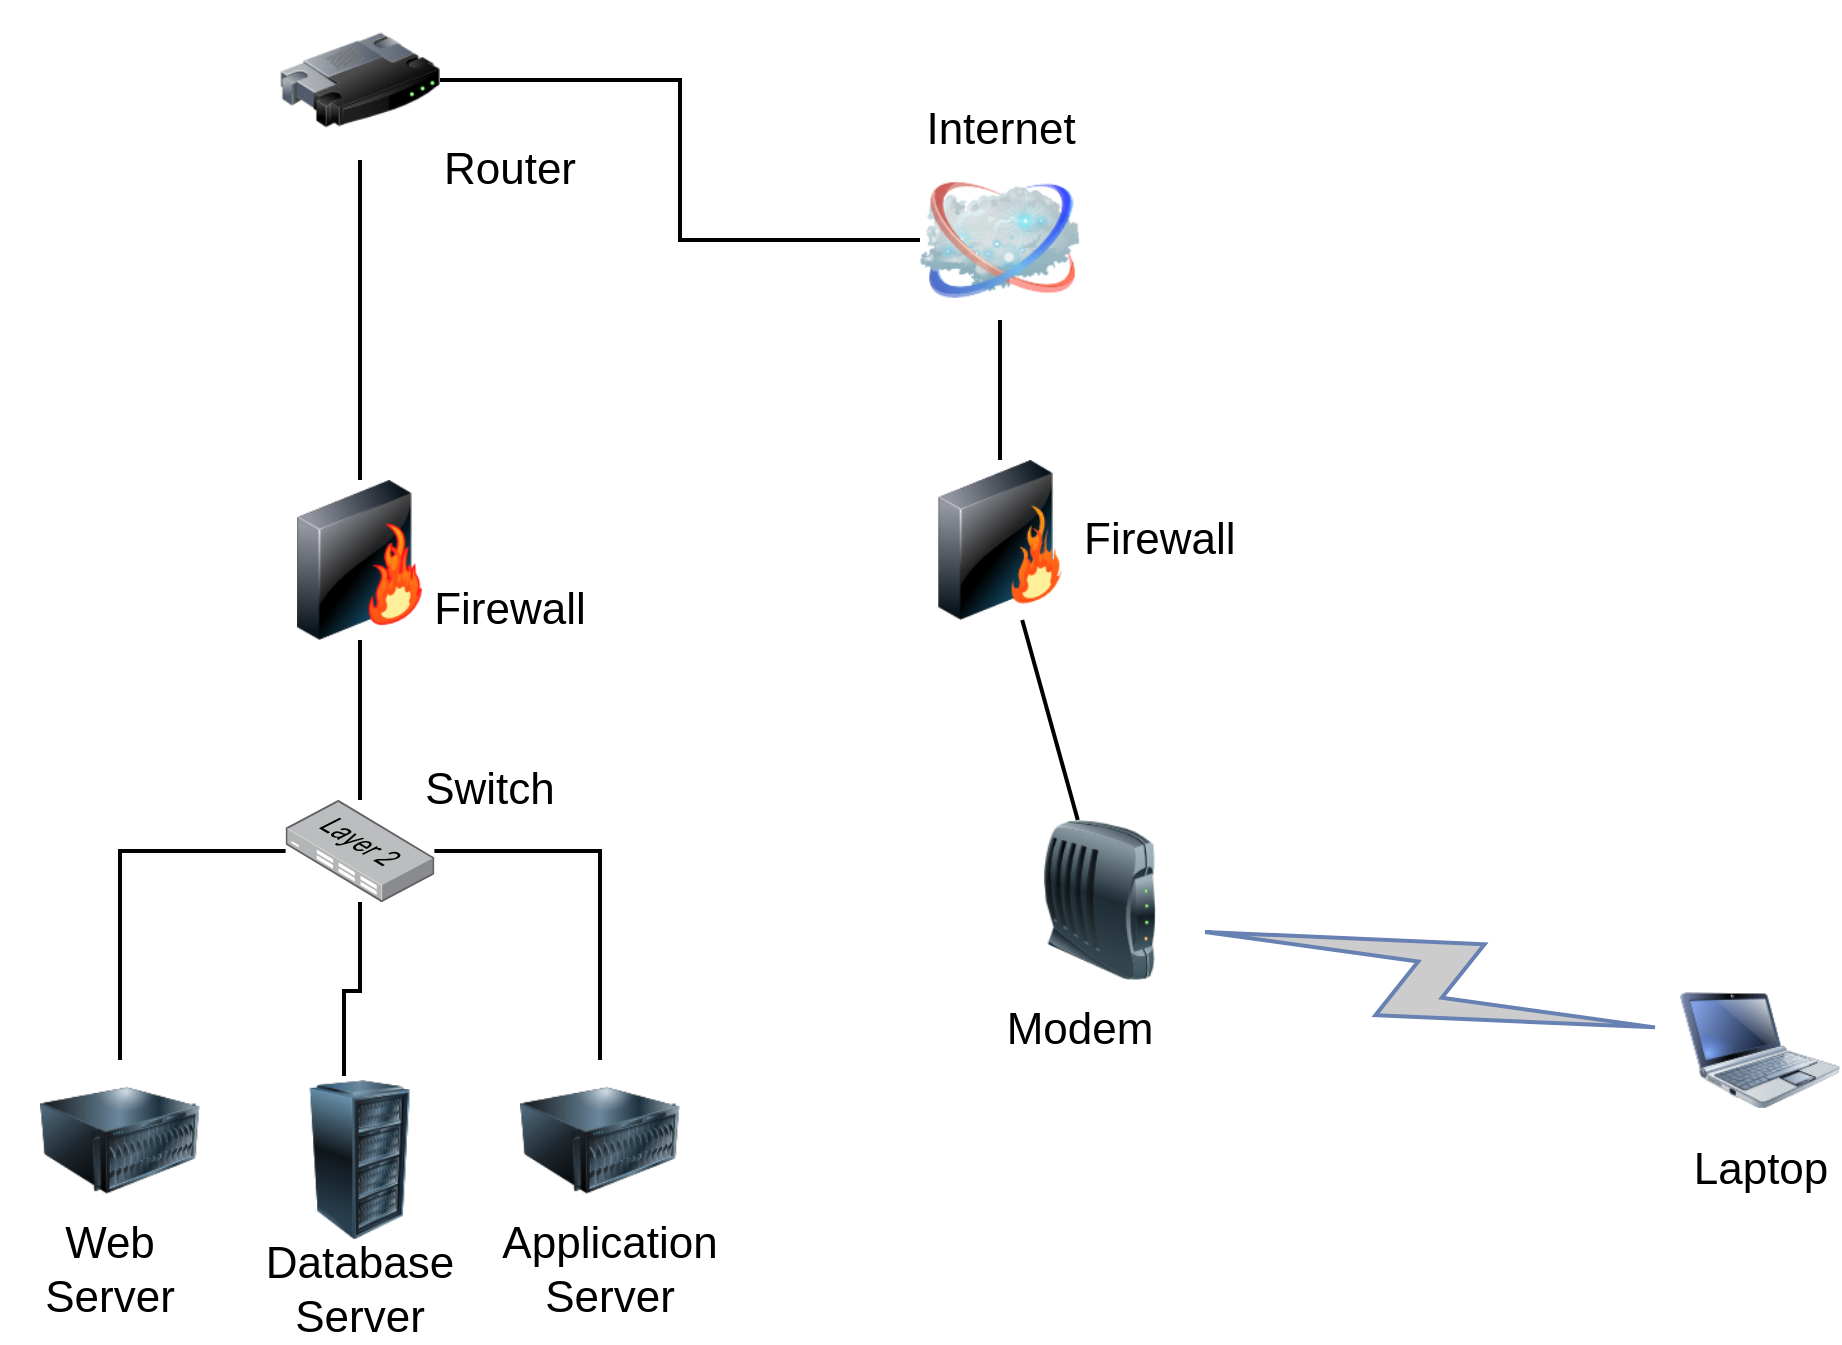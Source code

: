 <mxfile version="21.0.8" type="google"><diagram name="Page-1" id="55a83fd1-7818-8e21-69c5-c3457e3827bb"><mxGraphModel grid="1" page="1" gridSize="10" guides="1" tooltips="1" connect="1" arrows="1" fold="1" pageScale="1" pageWidth="1100" pageHeight="850" background="none" math="0" shadow="0"><root><mxCell id="0"/><mxCell id="1" parent="0"/><mxCell id="69ecfefc5c41e42c-18" style="edgeStyle=none;rounded=0;html=1;labelBackgroundColor=none;endArrow=none;strokeWidth=2;fontFamily=Verdana;fontSize=22" edge="1" parent="1" source="48j1MUHeAW6ixDQZifr5-4" target="69ecfefc5c41e42c-3"><mxGeometry relative="1" as="geometry"><mxPoint x="517.714" y="465" as="sourcePoint"/></mxGeometry></mxCell><mxCell id="69ecfefc5c41e42c-2" value="Internet" style="image;html=1;labelBackgroundColor=#ffffff;image=img/lib/clip_art/networking/Cloud_128x128.png;rounded=1;shadow=0;comic=0;strokeWidth=2;fontSize=22;labelPosition=center;verticalLabelPosition=top;align=center;verticalAlign=bottom;" vertex="1" parent="1"><mxGeometry x="470" y="140" width="80" height="80" as="geometry"/></mxCell><mxCell id="69ecfefc5c41e42c-19" style="edgeStyle=none;rounded=0;html=1;labelBackgroundColor=none;endArrow=none;strokeWidth=2;fontFamily=Verdana;fontSize=22" edge="1" parent="1" source="69ecfefc5c41e42c-3" target="69ecfefc5c41e42c-2"><mxGeometry relative="1" as="geometry"/></mxCell><mxCell id="69ecfefc5c41e42c-3" value="Firewall" style="image;html=1;labelBackgroundColor=#ffffff;image=img/lib/clip_art/networking/Firewall_128x128.png;rounded=1;shadow=0;comic=0;strokeWidth=2;fontSize=22;labelPosition=right;verticalLabelPosition=middle;align=left;verticalAlign=middle;" vertex="1" parent="1"><mxGeometry x="470" y="290" width="80" height="80" as="geometry"/></mxCell><mxCell id="69ecfefc5c41e42c-9" value="Laptop" style="image;html=1;labelBackgroundColor=#ffffff;image=img/lib/clip_art/computers/Netbook_128x128.png;rounded=1;shadow=0;comic=0;strokeColor=#000000;strokeWidth=2;fillColor=#FFFFFF;fontSize=22;fontColor=#000000;" vertex="1" parent="1"><mxGeometry x="850" y="545" width="80" height="80" as="geometry"/></mxCell><mxCell id="69ecfefc5c41e42c-17" value="" style="html=1;fillColor=#CCCCCC;strokeColor=#6881B3;gradientColor=none;gradientDirection=north;strokeWidth=2;shape=mxgraph.networks.comm_link_edge;html=1;labelBackgroundColor=none;endArrow=none;fontFamily=Verdana;fontSize=22;fontColor=#000000;" edge="1" parent="1" source="69ecfefc5c41e42c-9" target="48j1MUHeAW6ixDQZifr5-4"><mxGeometry width="100" height="100" relative="1" as="geometry"><mxPoint x="370" y="531.957" as="sourcePoint"/><mxPoint x="620" y="530" as="targetPoint"/><Array as="points"><mxPoint x="590" y="520"/></Array></mxGeometry></mxCell><mxCell id="48j1MUHeAW6ixDQZifr5-9" style="edgeStyle=orthogonalEdgeStyle;rounded=0;orthogonalLoop=1;jettySize=auto;html=1;strokeWidth=2;endArrow=none;endFill=0;" edge="1" parent="1" source="48j1MUHeAW6ixDQZifr5-3" target="48j1MUHeAW6ixDQZifr5-8"><mxGeometry relative="1" as="geometry"/></mxCell><mxCell id="48j1MUHeAW6ixDQZifr5-3" value="" style="image;html=1;image=img/lib/clip_art/networking/Firewall-page1_128x128.png" vertex="1" parent="1"><mxGeometry x="150" y="300" width="80" height="80" as="geometry"/></mxCell><mxCell id="48j1MUHeAW6ixDQZifr5-4" value="" style="image;html=1;image=img/lib/clip_art/networking/Modem_128x128.png" vertex="1" parent="1"><mxGeometry x="520" y="470" width="80" height="80" as="geometry"/></mxCell><mxCell id="48j1MUHeAW6ixDQZifr5-6" style="edgeStyle=orthogonalEdgeStyle;rounded=0;orthogonalLoop=1;jettySize=auto;html=1;strokeWidth=2;endArrow=none;endFill=0;" edge="1" parent="1" source="48j1MUHeAW6ixDQZifr5-5" target="69ecfefc5c41e42c-2"><mxGeometry relative="1" as="geometry"/></mxCell><mxCell id="48j1MUHeAW6ixDQZifr5-7" style="edgeStyle=orthogonalEdgeStyle;rounded=0;orthogonalLoop=1;jettySize=auto;html=1;strokeWidth=2;endArrow=none;endFill=0;" edge="1" parent="1" source="48j1MUHeAW6ixDQZifr5-5" target="48j1MUHeAW6ixDQZifr5-3"><mxGeometry relative="1" as="geometry"/></mxCell><mxCell id="48j1MUHeAW6ixDQZifr5-5" value="" style="image;html=1;image=img/lib/clip_art/networking/Router_128x128.png" vertex="1" parent="1"><mxGeometry x="150" y="60" width="80" height="80" as="geometry"/></mxCell><mxCell id="48j1MUHeAW6ixDQZifr5-13" style="edgeStyle=orthogonalEdgeStyle;rounded=0;orthogonalLoop=1;jettySize=auto;html=1;strokeWidth=2;endArrow=none;endFill=0;" edge="1" parent="1" source="48j1MUHeAW6ixDQZifr5-8" target="48j1MUHeAW6ixDQZifr5-10"><mxGeometry relative="1" as="geometry"/></mxCell><mxCell id="48j1MUHeAW6ixDQZifr5-14" style="edgeStyle=orthogonalEdgeStyle;rounded=0;orthogonalLoop=1;jettySize=auto;html=1;entryX=0.4;entryY=-0.025;entryDx=0;entryDy=0;entryPerimeter=0;strokeWidth=2;endArrow=none;endFill=0;" edge="1" parent="1" source="48j1MUHeAW6ixDQZifr5-8" target="48j1MUHeAW6ixDQZifr5-11"><mxGeometry relative="1" as="geometry"/></mxCell><mxCell id="48j1MUHeAW6ixDQZifr5-15" style="edgeStyle=orthogonalEdgeStyle;rounded=0;orthogonalLoop=1;jettySize=auto;html=1;entryX=0.5;entryY=0;entryDx=0;entryDy=0;strokeWidth=2;endArrow=none;endFill=0;" edge="1" parent="1" source="48j1MUHeAW6ixDQZifr5-8" target="48j1MUHeAW6ixDQZifr5-12"><mxGeometry relative="1" as="geometry"/></mxCell><mxCell id="48j1MUHeAW6ixDQZifr5-8" value="" style="image;points=[];aspect=fixed;html=1;align=center;shadow=0;dashed=0;image=img/lib/allied_telesis/switch/Switch_24_port_L2.svg;" vertex="1" parent="1"><mxGeometry x="152.8" y="460" width="74.4" height="51" as="geometry"/></mxCell><mxCell id="48j1MUHeAW6ixDQZifr5-10" value="" style="image;html=1;image=img/lib/clip_art/computers/Server_128x128.png" vertex="1" parent="1"><mxGeometry x="270" y="590" width="80" height="80" as="geometry"/></mxCell><mxCell id="48j1MUHeAW6ixDQZifr5-11" value="" style="image;html=1;image=img/lib/clip_art/computers/Server_Rack_128x128.png" vertex="1" parent="1"><mxGeometry x="150" y="600" width="80" height="80" as="geometry"/></mxCell><mxCell id="48j1MUHeAW6ixDQZifr5-12" value="" style="image;html=1;image=img/lib/clip_art/computers/Server_128x128.png" vertex="1" parent="1"><mxGeometry x="30" y="590" width="80" height="80" as="geometry"/></mxCell><mxCell id="48j1MUHeAW6ixDQZifr5-17" value="&lt;font style=&quot;font-size: 22px;&quot;&gt;Modem&lt;/font&gt;" style="text;strokeColor=none;align=center;fillColor=none;html=1;verticalAlign=middle;whiteSpace=wrap;rounded=0;" vertex="1" parent="1"><mxGeometry x="495" y="550" width="110" height="50" as="geometry"/></mxCell><mxCell id="48j1MUHeAW6ixDQZifr5-18" value="&lt;span style=&quot;font-size: 22px;&quot;&gt;Firewall&lt;/span&gt;" style="text;strokeColor=none;align=center;fillColor=none;html=1;verticalAlign=middle;whiteSpace=wrap;rounded=0;" vertex="1" parent="1"><mxGeometry x="210" y="340" width="110" height="50" as="geometry"/></mxCell><mxCell id="48j1MUHeAW6ixDQZifr5-19" value="&lt;span style=&quot;font-size: 22px;&quot;&gt;Router&lt;/span&gt;" style="text;strokeColor=none;align=center;fillColor=none;html=1;verticalAlign=middle;whiteSpace=wrap;rounded=0;" vertex="1" parent="1"><mxGeometry x="210" y="120" width="110" height="50" as="geometry"/></mxCell><mxCell id="48j1MUHeAW6ixDQZifr5-20" value="&lt;span style=&quot;font-size: 22px;&quot;&gt;Switch&lt;/span&gt;" style="text;strokeColor=none;align=center;fillColor=none;html=1;verticalAlign=middle;whiteSpace=wrap;rounded=0;" vertex="1" parent="1"><mxGeometry x="200" y="430" width="110" height="50" as="geometry"/></mxCell><mxCell id="48j1MUHeAW6ixDQZifr5-22" value="&lt;span style=&quot;font-size: 22px;&quot;&gt;Application Server&lt;/span&gt;" style="text;strokeColor=none;align=center;fillColor=none;html=1;verticalAlign=middle;whiteSpace=wrap;rounded=0;" vertex="1" parent="1"><mxGeometry x="260" y="670" width="110" height="50" as="geometry"/></mxCell><mxCell id="48j1MUHeAW6ixDQZifr5-23" value="&lt;span style=&quot;font-size: 22px;&quot;&gt;Database Server&lt;/span&gt;" style="text;strokeColor=none;align=center;fillColor=none;html=1;verticalAlign=middle;whiteSpace=wrap;rounded=0;" vertex="1" parent="1"><mxGeometry x="135" y="680" width="110" height="50" as="geometry"/></mxCell><mxCell id="48j1MUHeAW6ixDQZifr5-24" value="&lt;span style=&quot;font-size: 22px;&quot;&gt;Web Server&lt;/span&gt;" style="text;strokeColor=none;align=center;fillColor=none;html=1;verticalAlign=middle;whiteSpace=wrap;rounded=0;" vertex="1" parent="1"><mxGeometry x="10" y="670" width="110" height="50" as="geometry"/></mxCell></root></mxGraphModel></diagram></mxfile>